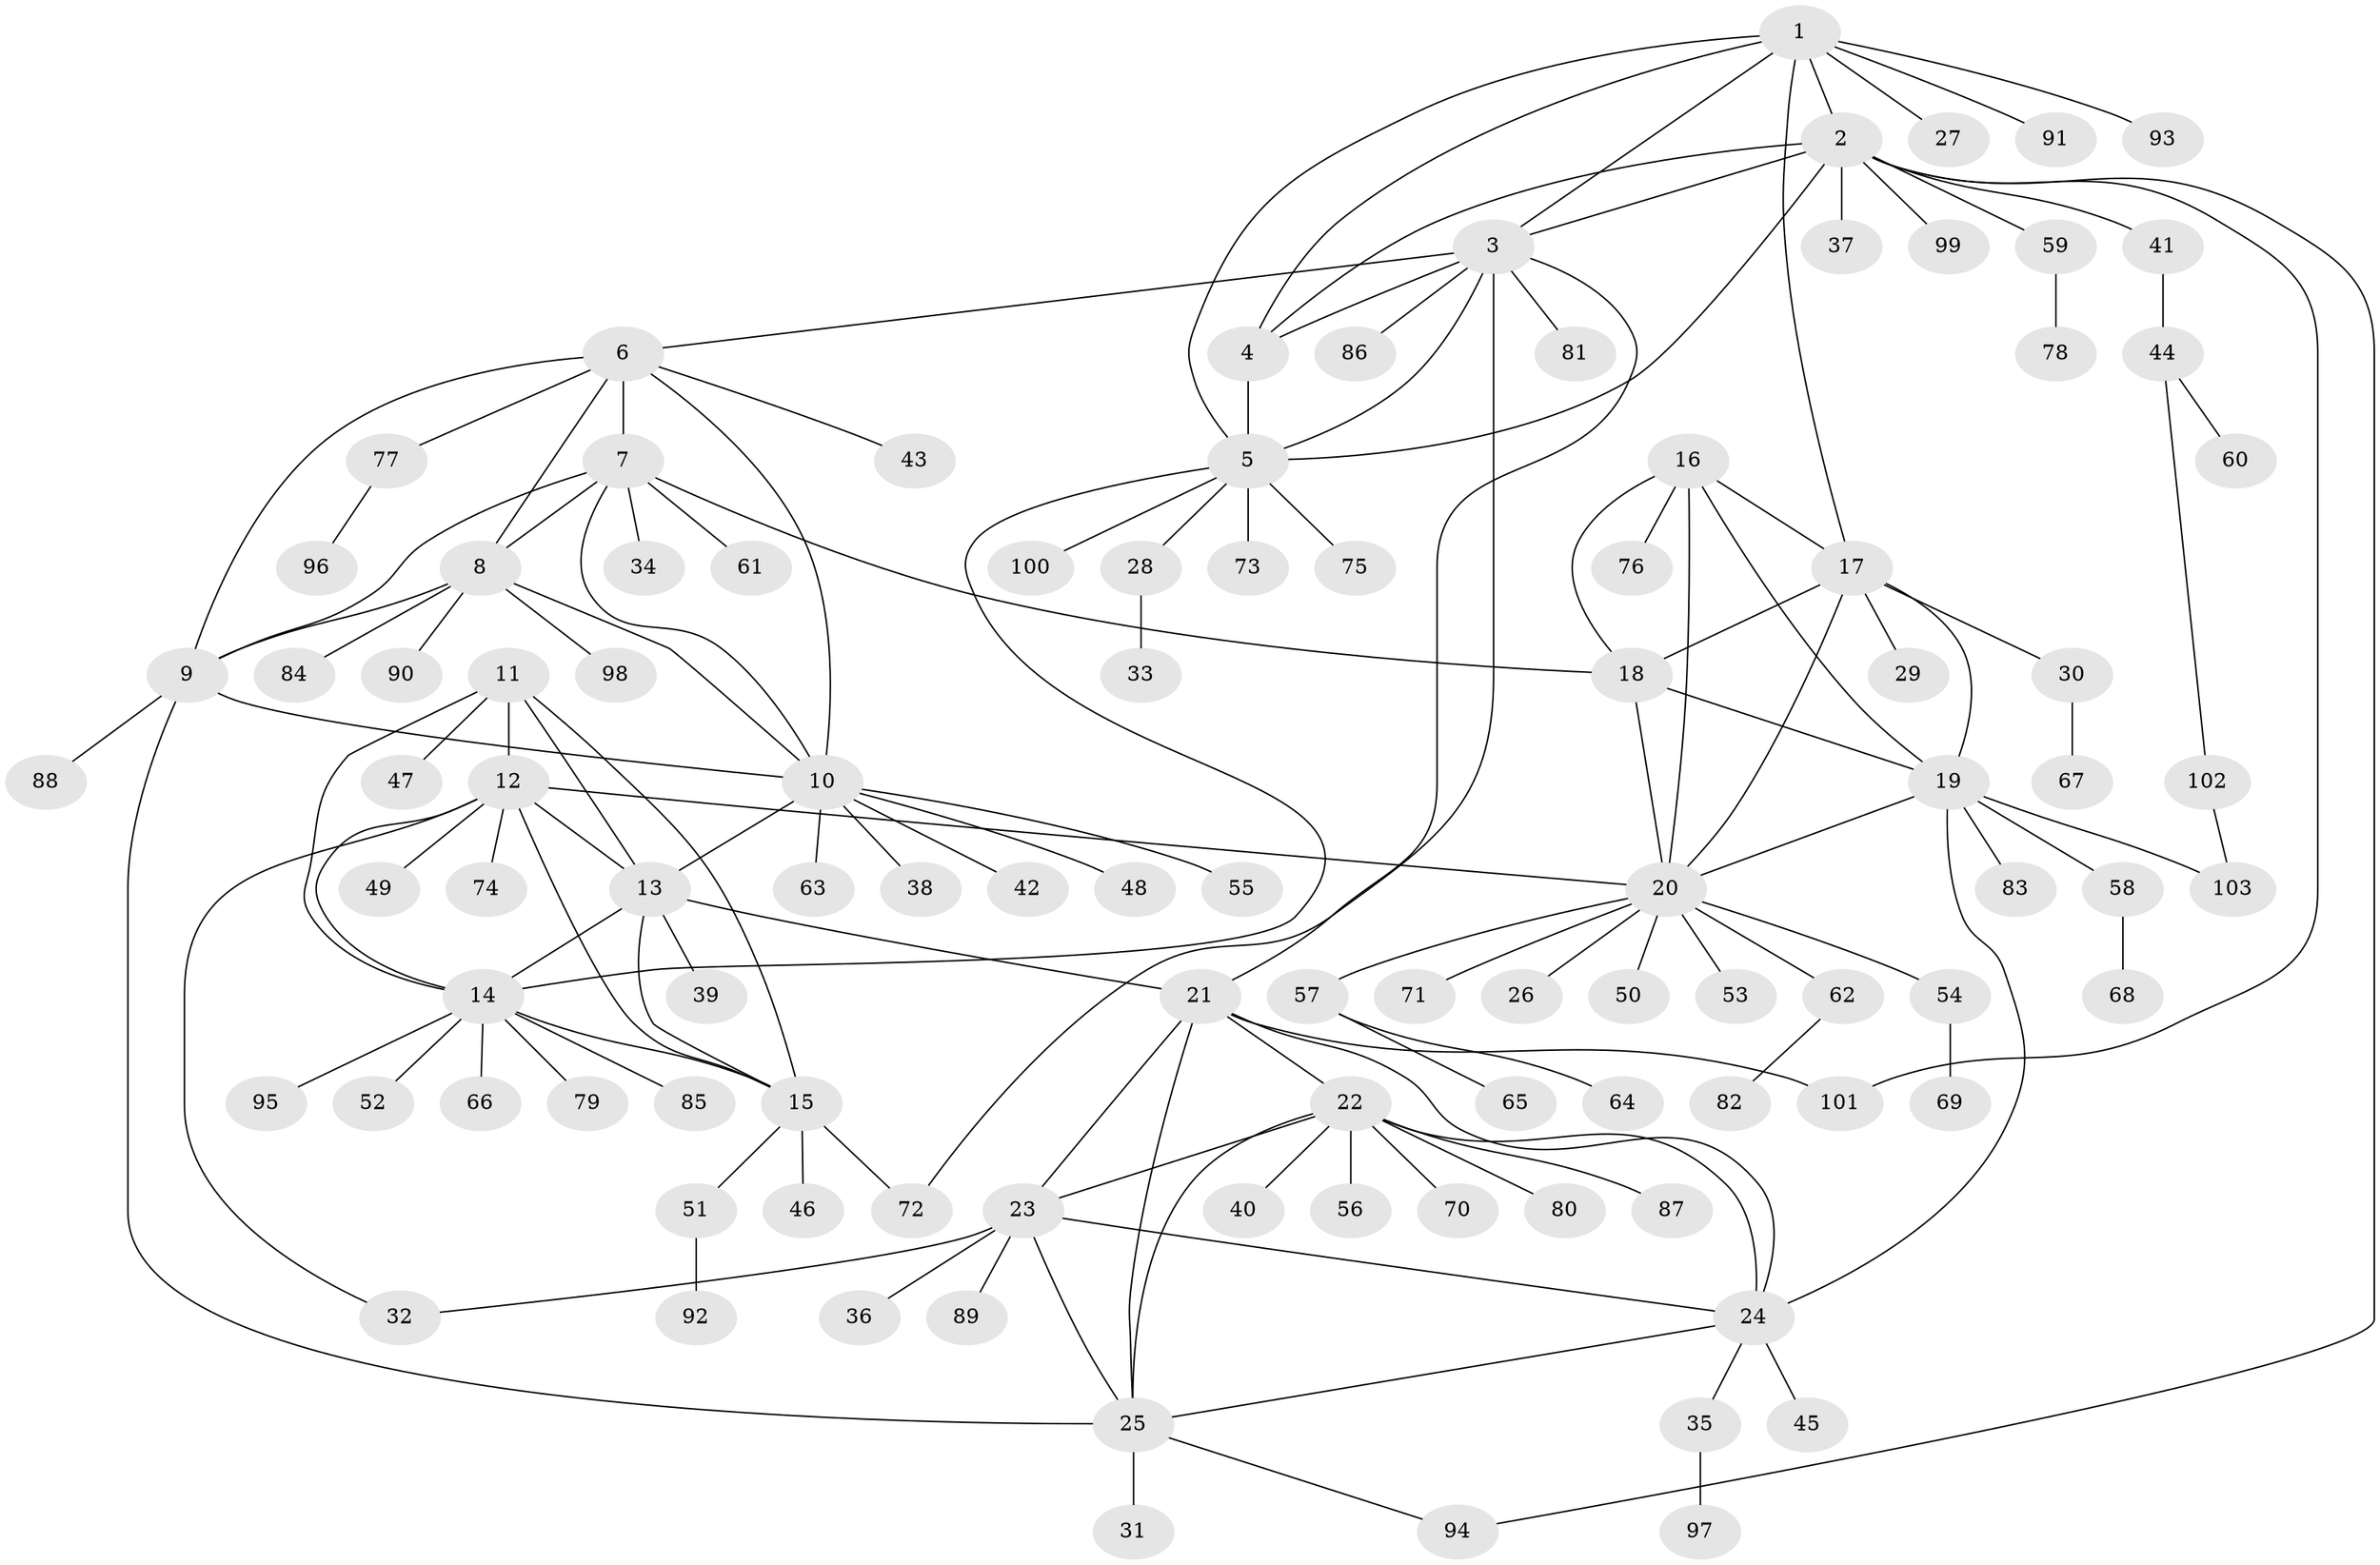 // coarse degree distribution, {12: 0.012658227848101266, 9: 0.012658227848101266, 7: 0.02531645569620253, 3: 0.012658227848101266, 8: 0.0759493670886076, 5: 0.05063291139240506, 4: 0.012658227848101266, 11: 0.012658227848101266, 6: 0.012658227848101266, 1: 0.620253164556962, 2: 0.1518987341772152}
// Generated by graph-tools (version 1.1) at 2025/42/03/06/25 10:42:13]
// undirected, 103 vertices, 143 edges
graph export_dot {
graph [start="1"]
  node [color=gray90,style=filled];
  1;
  2;
  3;
  4;
  5;
  6;
  7;
  8;
  9;
  10;
  11;
  12;
  13;
  14;
  15;
  16;
  17;
  18;
  19;
  20;
  21;
  22;
  23;
  24;
  25;
  26;
  27;
  28;
  29;
  30;
  31;
  32;
  33;
  34;
  35;
  36;
  37;
  38;
  39;
  40;
  41;
  42;
  43;
  44;
  45;
  46;
  47;
  48;
  49;
  50;
  51;
  52;
  53;
  54;
  55;
  56;
  57;
  58;
  59;
  60;
  61;
  62;
  63;
  64;
  65;
  66;
  67;
  68;
  69;
  70;
  71;
  72;
  73;
  74;
  75;
  76;
  77;
  78;
  79;
  80;
  81;
  82;
  83;
  84;
  85;
  86;
  87;
  88;
  89;
  90;
  91;
  92;
  93;
  94;
  95;
  96;
  97;
  98;
  99;
  100;
  101;
  102;
  103;
  1 -- 2;
  1 -- 3;
  1 -- 4;
  1 -- 5;
  1 -- 17;
  1 -- 27;
  1 -- 91;
  1 -- 93;
  2 -- 3;
  2 -- 4;
  2 -- 5;
  2 -- 37;
  2 -- 41;
  2 -- 59;
  2 -- 94;
  2 -- 99;
  2 -- 101;
  3 -- 4;
  3 -- 5;
  3 -- 6;
  3 -- 21;
  3 -- 72;
  3 -- 81;
  3 -- 86;
  4 -- 5;
  5 -- 14;
  5 -- 28;
  5 -- 73;
  5 -- 75;
  5 -- 100;
  6 -- 7;
  6 -- 8;
  6 -- 9;
  6 -- 10;
  6 -- 43;
  6 -- 77;
  7 -- 8;
  7 -- 9;
  7 -- 10;
  7 -- 18;
  7 -- 34;
  7 -- 61;
  8 -- 9;
  8 -- 10;
  8 -- 84;
  8 -- 90;
  8 -- 98;
  9 -- 10;
  9 -- 25;
  9 -- 88;
  10 -- 13;
  10 -- 38;
  10 -- 42;
  10 -- 48;
  10 -- 55;
  10 -- 63;
  11 -- 12;
  11 -- 13;
  11 -- 14;
  11 -- 15;
  11 -- 47;
  12 -- 13;
  12 -- 14;
  12 -- 15;
  12 -- 20;
  12 -- 32;
  12 -- 49;
  12 -- 74;
  13 -- 14;
  13 -- 15;
  13 -- 21;
  13 -- 39;
  14 -- 15;
  14 -- 52;
  14 -- 66;
  14 -- 79;
  14 -- 85;
  14 -- 95;
  15 -- 46;
  15 -- 51;
  15 -- 72;
  16 -- 17;
  16 -- 18;
  16 -- 19;
  16 -- 20;
  16 -- 76;
  17 -- 18;
  17 -- 19;
  17 -- 20;
  17 -- 29;
  17 -- 30;
  18 -- 19;
  18 -- 20;
  19 -- 20;
  19 -- 24;
  19 -- 58;
  19 -- 83;
  19 -- 103;
  20 -- 26;
  20 -- 50;
  20 -- 53;
  20 -- 54;
  20 -- 57;
  20 -- 62;
  20 -- 71;
  21 -- 22;
  21 -- 23;
  21 -- 24;
  21 -- 25;
  21 -- 101;
  22 -- 23;
  22 -- 24;
  22 -- 25;
  22 -- 40;
  22 -- 56;
  22 -- 70;
  22 -- 80;
  22 -- 87;
  23 -- 24;
  23 -- 25;
  23 -- 32;
  23 -- 36;
  23 -- 89;
  24 -- 25;
  24 -- 35;
  24 -- 45;
  25 -- 31;
  25 -- 94;
  28 -- 33;
  30 -- 67;
  35 -- 97;
  41 -- 44;
  44 -- 60;
  44 -- 102;
  51 -- 92;
  54 -- 69;
  57 -- 64;
  57 -- 65;
  58 -- 68;
  59 -- 78;
  62 -- 82;
  77 -- 96;
  102 -- 103;
}
